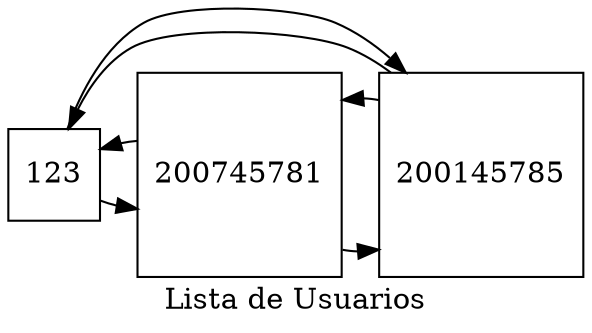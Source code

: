 digraph G{
style=filled;
label = " Lista de Usuarios ";
subgraph Lista { node [shape = square,height=.1]; label="Lista doble circular"; 
123->200745781 [constraint=false]; 
200745781->123 [constraint=false]; 
200745781->200145785 [constraint=false]; 
200145785->200745781 [constraint=false]; 
200145785->123 [constraint=false]; 
123->200145785 [constraint=false]; 
}}